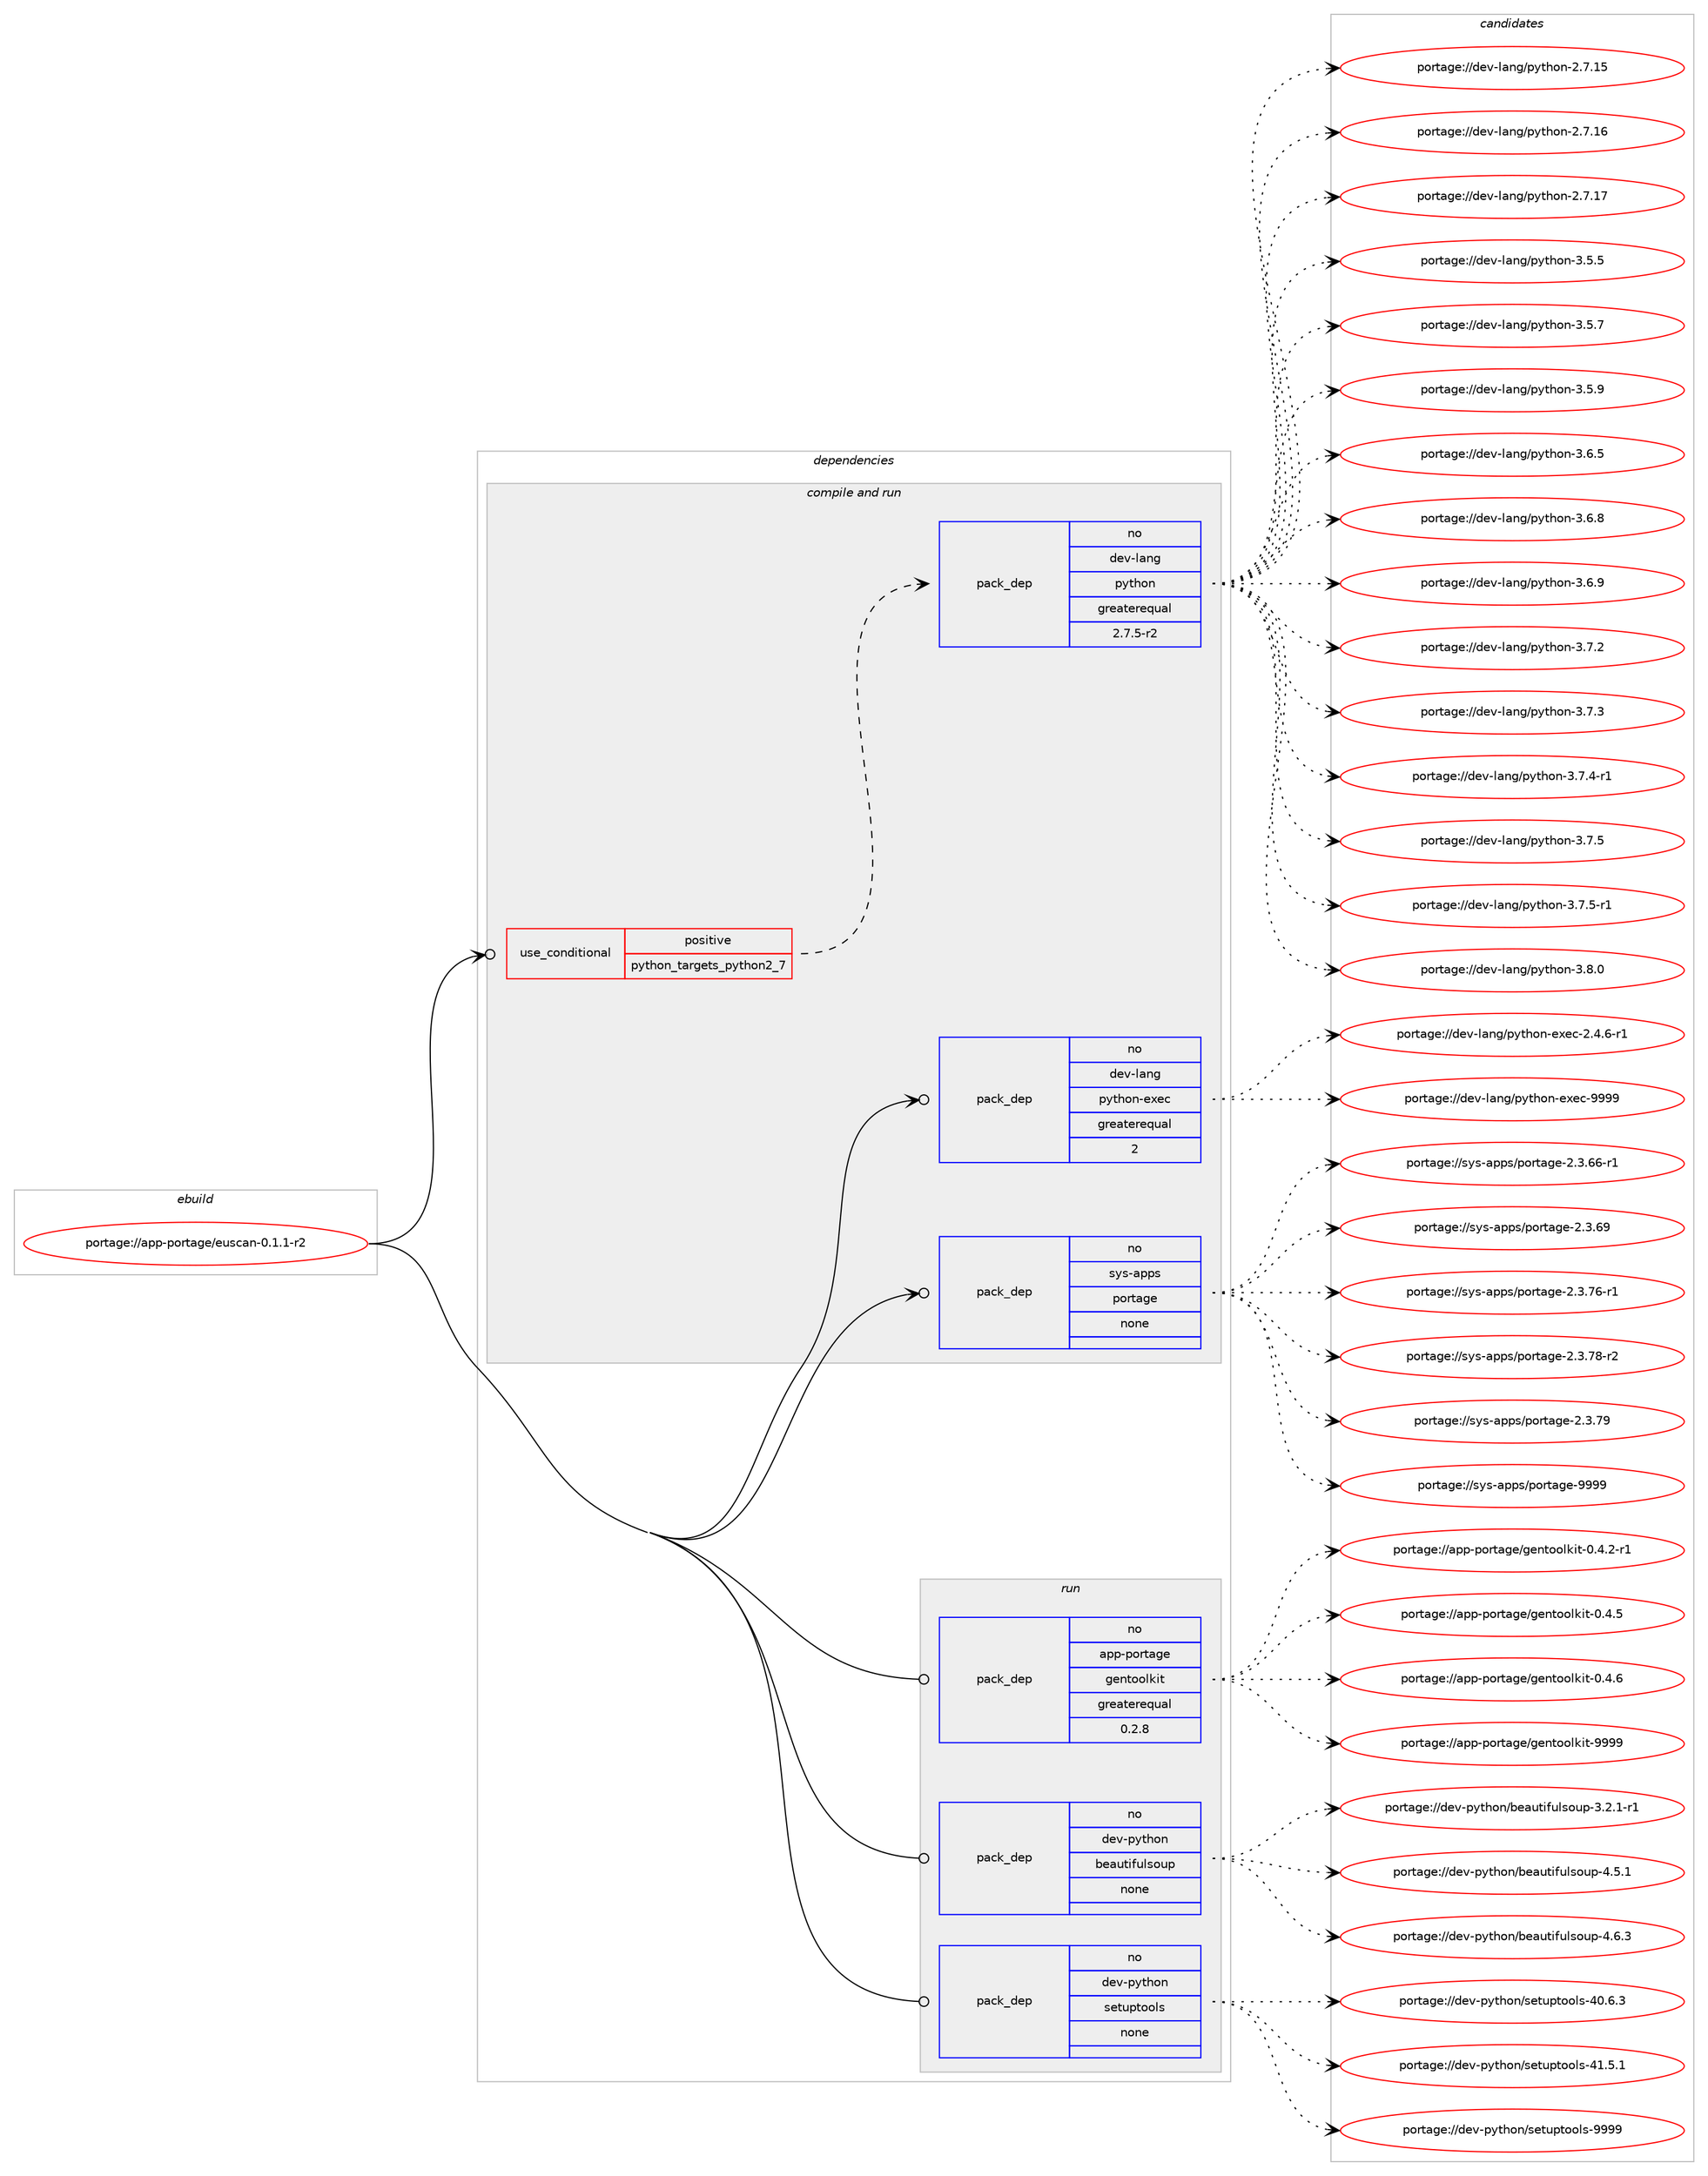 digraph prolog {

# *************
# Graph options
# *************

newrank=true;
concentrate=true;
compound=true;
graph [rankdir=LR,fontname=Helvetica,fontsize=10,ranksep=1.5];#, ranksep=2.5, nodesep=0.2];
edge  [arrowhead=vee];
node  [fontname=Helvetica,fontsize=10];

# **********
# The ebuild
# **********

subgraph cluster_leftcol {
color=gray;
rank=same;
label=<<i>ebuild</i>>;
id [label="portage://app-portage/euscan-0.1.1-r2", color=red, width=4, href="../app-portage/euscan-0.1.1-r2.svg"];
}

# ****************
# The dependencies
# ****************

subgraph cluster_midcol {
color=gray;
label=<<i>dependencies</i>>;
subgraph cluster_compile {
fillcolor="#eeeeee";
style=filled;
label=<<i>compile</i>>;
}
subgraph cluster_compileandrun {
fillcolor="#eeeeee";
style=filled;
label=<<i>compile and run</i>>;
subgraph cond9898 {
dependency40644 [label=<<TABLE BORDER="0" CELLBORDER="1" CELLSPACING="0" CELLPADDING="4"><TR><TD ROWSPAN="3" CELLPADDING="10">use_conditional</TD></TR><TR><TD>positive</TD></TR><TR><TD>python_targets_python2_7</TD></TR></TABLE>>, shape=none, color=red];
subgraph pack30065 {
dependency40645 [label=<<TABLE BORDER="0" CELLBORDER="1" CELLSPACING="0" CELLPADDING="4" WIDTH="220"><TR><TD ROWSPAN="6" CELLPADDING="30">pack_dep</TD></TR><TR><TD WIDTH="110">no</TD></TR><TR><TD>dev-lang</TD></TR><TR><TD>python</TD></TR><TR><TD>greaterequal</TD></TR><TR><TD>2.7.5-r2</TD></TR></TABLE>>, shape=none, color=blue];
}
dependency40644:e -> dependency40645:w [weight=20,style="dashed",arrowhead="vee"];
}
id:e -> dependency40644:w [weight=20,style="solid",arrowhead="odotvee"];
subgraph pack30066 {
dependency40646 [label=<<TABLE BORDER="0" CELLBORDER="1" CELLSPACING="0" CELLPADDING="4" WIDTH="220"><TR><TD ROWSPAN="6" CELLPADDING="30">pack_dep</TD></TR><TR><TD WIDTH="110">no</TD></TR><TR><TD>dev-lang</TD></TR><TR><TD>python-exec</TD></TR><TR><TD>greaterequal</TD></TR><TR><TD>2</TD></TR></TABLE>>, shape=none, color=blue];
}
id:e -> dependency40646:w [weight=20,style="solid",arrowhead="odotvee"];
subgraph pack30067 {
dependency40647 [label=<<TABLE BORDER="0" CELLBORDER="1" CELLSPACING="0" CELLPADDING="4" WIDTH="220"><TR><TD ROWSPAN="6" CELLPADDING="30">pack_dep</TD></TR><TR><TD WIDTH="110">no</TD></TR><TR><TD>sys-apps</TD></TR><TR><TD>portage</TD></TR><TR><TD>none</TD></TR><TR><TD></TD></TR></TABLE>>, shape=none, color=blue];
}
id:e -> dependency40647:w [weight=20,style="solid",arrowhead="odotvee"];
}
subgraph cluster_run {
fillcolor="#eeeeee";
style=filled;
label=<<i>run</i>>;
subgraph pack30068 {
dependency40648 [label=<<TABLE BORDER="0" CELLBORDER="1" CELLSPACING="0" CELLPADDING="4" WIDTH="220"><TR><TD ROWSPAN="6" CELLPADDING="30">pack_dep</TD></TR><TR><TD WIDTH="110">no</TD></TR><TR><TD>app-portage</TD></TR><TR><TD>gentoolkit</TD></TR><TR><TD>greaterequal</TD></TR><TR><TD>0.2.8</TD></TR></TABLE>>, shape=none, color=blue];
}
id:e -> dependency40648:w [weight=20,style="solid",arrowhead="odot"];
subgraph pack30069 {
dependency40649 [label=<<TABLE BORDER="0" CELLBORDER="1" CELLSPACING="0" CELLPADDING="4" WIDTH="220"><TR><TD ROWSPAN="6" CELLPADDING="30">pack_dep</TD></TR><TR><TD WIDTH="110">no</TD></TR><TR><TD>dev-python</TD></TR><TR><TD>beautifulsoup</TD></TR><TR><TD>none</TD></TR><TR><TD></TD></TR></TABLE>>, shape=none, color=blue];
}
id:e -> dependency40649:w [weight=20,style="solid",arrowhead="odot"];
subgraph pack30070 {
dependency40650 [label=<<TABLE BORDER="0" CELLBORDER="1" CELLSPACING="0" CELLPADDING="4" WIDTH="220"><TR><TD ROWSPAN="6" CELLPADDING="30">pack_dep</TD></TR><TR><TD WIDTH="110">no</TD></TR><TR><TD>dev-python</TD></TR><TR><TD>setuptools</TD></TR><TR><TD>none</TD></TR><TR><TD></TD></TR></TABLE>>, shape=none, color=blue];
}
id:e -> dependency40650:w [weight=20,style="solid",arrowhead="odot"];
}
}

# **************
# The candidates
# **************

subgraph cluster_choices {
rank=same;
color=gray;
label=<<i>candidates</i>>;

subgraph choice30065 {
color=black;
nodesep=1;
choiceportage10010111845108971101034711212111610411111045504655464953 [label="portage://dev-lang/python-2.7.15", color=red, width=4,href="../dev-lang/python-2.7.15.svg"];
choiceportage10010111845108971101034711212111610411111045504655464954 [label="portage://dev-lang/python-2.7.16", color=red, width=4,href="../dev-lang/python-2.7.16.svg"];
choiceportage10010111845108971101034711212111610411111045504655464955 [label="portage://dev-lang/python-2.7.17", color=red, width=4,href="../dev-lang/python-2.7.17.svg"];
choiceportage100101118451089711010347112121116104111110455146534653 [label="portage://dev-lang/python-3.5.5", color=red, width=4,href="../dev-lang/python-3.5.5.svg"];
choiceportage100101118451089711010347112121116104111110455146534655 [label="portage://dev-lang/python-3.5.7", color=red, width=4,href="../dev-lang/python-3.5.7.svg"];
choiceportage100101118451089711010347112121116104111110455146534657 [label="portage://dev-lang/python-3.5.9", color=red, width=4,href="../dev-lang/python-3.5.9.svg"];
choiceportage100101118451089711010347112121116104111110455146544653 [label="portage://dev-lang/python-3.6.5", color=red, width=4,href="../dev-lang/python-3.6.5.svg"];
choiceportage100101118451089711010347112121116104111110455146544656 [label="portage://dev-lang/python-3.6.8", color=red, width=4,href="../dev-lang/python-3.6.8.svg"];
choiceportage100101118451089711010347112121116104111110455146544657 [label="portage://dev-lang/python-3.6.9", color=red, width=4,href="../dev-lang/python-3.6.9.svg"];
choiceportage100101118451089711010347112121116104111110455146554650 [label="portage://dev-lang/python-3.7.2", color=red, width=4,href="../dev-lang/python-3.7.2.svg"];
choiceportage100101118451089711010347112121116104111110455146554651 [label="portage://dev-lang/python-3.7.3", color=red, width=4,href="../dev-lang/python-3.7.3.svg"];
choiceportage1001011184510897110103471121211161041111104551465546524511449 [label="portage://dev-lang/python-3.7.4-r1", color=red, width=4,href="../dev-lang/python-3.7.4-r1.svg"];
choiceportage100101118451089711010347112121116104111110455146554653 [label="portage://dev-lang/python-3.7.5", color=red, width=4,href="../dev-lang/python-3.7.5.svg"];
choiceportage1001011184510897110103471121211161041111104551465546534511449 [label="portage://dev-lang/python-3.7.5-r1", color=red, width=4,href="../dev-lang/python-3.7.5-r1.svg"];
choiceportage100101118451089711010347112121116104111110455146564648 [label="portage://dev-lang/python-3.8.0", color=red, width=4,href="../dev-lang/python-3.8.0.svg"];
dependency40645:e -> choiceportage10010111845108971101034711212111610411111045504655464953:w [style=dotted,weight="100"];
dependency40645:e -> choiceportage10010111845108971101034711212111610411111045504655464954:w [style=dotted,weight="100"];
dependency40645:e -> choiceportage10010111845108971101034711212111610411111045504655464955:w [style=dotted,weight="100"];
dependency40645:e -> choiceportage100101118451089711010347112121116104111110455146534653:w [style=dotted,weight="100"];
dependency40645:e -> choiceportage100101118451089711010347112121116104111110455146534655:w [style=dotted,weight="100"];
dependency40645:e -> choiceportage100101118451089711010347112121116104111110455146534657:w [style=dotted,weight="100"];
dependency40645:e -> choiceportage100101118451089711010347112121116104111110455146544653:w [style=dotted,weight="100"];
dependency40645:e -> choiceportage100101118451089711010347112121116104111110455146544656:w [style=dotted,weight="100"];
dependency40645:e -> choiceportage100101118451089711010347112121116104111110455146544657:w [style=dotted,weight="100"];
dependency40645:e -> choiceportage100101118451089711010347112121116104111110455146554650:w [style=dotted,weight="100"];
dependency40645:e -> choiceportage100101118451089711010347112121116104111110455146554651:w [style=dotted,weight="100"];
dependency40645:e -> choiceportage1001011184510897110103471121211161041111104551465546524511449:w [style=dotted,weight="100"];
dependency40645:e -> choiceportage100101118451089711010347112121116104111110455146554653:w [style=dotted,weight="100"];
dependency40645:e -> choiceportage1001011184510897110103471121211161041111104551465546534511449:w [style=dotted,weight="100"];
dependency40645:e -> choiceportage100101118451089711010347112121116104111110455146564648:w [style=dotted,weight="100"];
}
subgraph choice30066 {
color=black;
nodesep=1;
choiceportage10010111845108971101034711212111610411111045101120101994550465246544511449 [label="portage://dev-lang/python-exec-2.4.6-r1", color=red, width=4,href="../dev-lang/python-exec-2.4.6-r1.svg"];
choiceportage10010111845108971101034711212111610411111045101120101994557575757 [label="portage://dev-lang/python-exec-9999", color=red, width=4,href="../dev-lang/python-exec-9999.svg"];
dependency40646:e -> choiceportage10010111845108971101034711212111610411111045101120101994550465246544511449:w [style=dotted,weight="100"];
dependency40646:e -> choiceportage10010111845108971101034711212111610411111045101120101994557575757:w [style=dotted,weight="100"];
}
subgraph choice30067 {
color=black;
nodesep=1;
choiceportage11512111545971121121154711211111411697103101455046514654544511449 [label="portage://sys-apps/portage-2.3.66-r1", color=red, width=4,href="../sys-apps/portage-2.3.66-r1.svg"];
choiceportage1151211154597112112115471121111141169710310145504651465457 [label="portage://sys-apps/portage-2.3.69", color=red, width=4,href="../sys-apps/portage-2.3.69.svg"];
choiceportage11512111545971121121154711211111411697103101455046514655544511449 [label="portage://sys-apps/portage-2.3.76-r1", color=red, width=4,href="../sys-apps/portage-2.3.76-r1.svg"];
choiceportage11512111545971121121154711211111411697103101455046514655564511450 [label="portage://sys-apps/portage-2.3.78-r2", color=red, width=4,href="../sys-apps/portage-2.3.78-r2.svg"];
choiceportage1151211154597112112115471121111141169710310145504651465557 [label="portage://sys-apps/portage-2.3.79", color=red, width=4,href="../sys-apps/portage-2.3.79.svg"];
choiceportage115121115459711211211547112111114116971031014557575757 [label="portage://sys-apps/portage-9999", color=red, width=4,href="../sys-apps/portage-9999.svg"];
dependency40647:e -> choiceportage11512111545971121121154711211111411697103101455046514654544511449:w [style=dotted,weight="100"];
dependency40647:e -> choiceportage1151211154597112112115471121111141169710310145504651465457:w [style=dotted,weight="100"];
dependency40647:e -> choiceportage11512111545971121121154711211111411697103101455046514655544511449:w [style=dotted,weight="100"];
dependency40647:e -> choiceportage11512111545971121121154711211111411697103101455046514655564511450:w [style=dotted,weight="100"];
dependency40647:e -> choiceportage1151211154597112112115471121111141169710310145504651465557:w [style=dotted,weight="100"];
dependency40647:e -> choiceportage115121115459711211211547112111114116971031014557575757:w [style=dotted,weight="100"];
}
subgraph choice30068 {
color=black;
nodesep=1;
choiceportage971121124511211111411697103101471031011101161111111081071051164548465246504511449 [label="portage://app-portage/gentoolkit-0.4.2-r1", color=red, width=4,href="../app-portage/gentoolkit-0.4.2-r1.svg"];
choiceportage97112112451121111141169710310147103101110116111111108107105116454846524653 [label="portage://app-portage/gentoolkit-0.4.5", color=red, width=4,href="../app-portage/gentoolkit-0.4.5.svg"];
choiceportage97112112451121111141169710310147103101110116111111108107105116454846524654 [label="portage://app-portage/gentoolkit-0.4.6", color=red, width=4,href="../app-portage/gentoolkit-0.4.6.svg"];
choiceportage971121124511211111411697103101471031011101161111111081071051164557575757 [label="portage://app-portage/gentoolkit-9999", color=red, width=4,href="../app-portage/gentoolkit-9999.svg"];
dependency40648:e -> choiceportage971121124511211111411697103101471031011101161111111081071051164548465246504511449:w [style=dotted,weight="100"];
dependency40648:e -> choiceportage97112112451121111141169710310147103101110116111111108107105116454846524653:w [style=dotted,weight="100"];
dependency40648:e -> choiceportage97112112451121111141169710310147103101110116111111108107105116454846524654:w [style=dotted,weight="100"];
dependency40648:e -> choiceportage971121124511211111411697103101471031011101161111111081071051164557575757:w [style=dotted,weight="100"];
}
subgraph choice30069 {
color=black;
nodesep=1;
choiceportage100101118451121211161041111104798101971171161051021171081151111171124551465046494511449 [label="portage://dev-python/beautifulsoup-3.2.1-r1", color=red, width=4,href="../dev-python/beautifulsoup-3.2.1-r1.svg"];
choiceportage10010111845112121116104111110479810197117116105102117108115111117112455246534649 [label="portage://dev-python/beautifulsoup-4.5.1", color=red, width=4,href="../dev-python/beautifulsoup-4.5.1.svg"];
choiceportage10010111845112121116104111110479810197117116105102117108115111117112455246544651 [label="portage://dev-python/beautifulsoup-4.6.3", color=red, width=4,href="../dev-python/beautifulsoup-4.6.3.svg"];
dependency40649:e -> choiceportage100101118451121211161041111104798101971171161051021171081151111171124551465046494511449:w [style=dotted,weight="100"];
dependency40649:e -> choiceportage10010111845112121116104111110479810197117116105102117108115111117112455246534649:w [style=dotted,weight="100"];
dependency40649:e -> choiceportage10010111845112121116104111110479810197117116105102117108115111117112455246544651:w [style=dotted,weight="100"];
}
subgraph choice30070 {
color=black;
nodesep=1;
choiceportage100101118451121211161041111104711510111611711211611111110811545524846544651 [label="portage://dev-python/setuptools-40.6.3", color=red, width=4,href="../dev-python/setuptools-40.6.3.svg"];
choiceportage100101118451121211161041111104711510111611711211611111110811545524946534649 [label="portage://dev-python/setuptools-41.5.1", color=red, width=4,href="../dev-python/setuptools-41.5.1.svg"];
choiceportage10010111845112121116104111110471151011161171121161111111081154557575757 [label="portage://dev-python/setuptools-9999", color=red, width=4,href="../dev-python/setuptools-9999.svg"];
dependency40650:e -> choiceportage100101118451121211161041111104711510111611711211611111110811545524846544651:w [style=dotted,weight="100"];
dependency40650:e -> choiceportage100101118451121211161041111104711510111611711211611111110811545524946534649:w [style=dotted,weight="100"];
dependency40650:e -> choiceportage10010111845112121116104111110471151011161171121161111111081154557575757:w [style=dotted,weight="100"];
}
}

}
